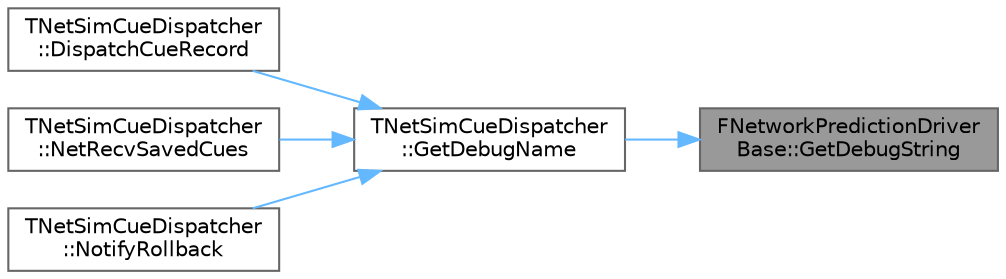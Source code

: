 digraph "FNetworkPredictionDriverBase::GetDebugString"
{
 // INTERACTIVE_SVG=YES
 // LATEX_PDF_SIZE
  bgcolor="transparent";
  edge [fontname=Helvetica,fontsize=10,labelfontname=Helvetica,labelfontsize=10];
  node [fontname=Helvetica,fontsize=10,shape=box,height=0.2,width=0.4];
  rankdir="RL";
  Node1 [id="Node000001",label="FNetworkPredictionDriver\lBase::GetDebugString",height=0.2,width=0.4,color="gray40", fillcolor="grey60", style="filled", fontcolor="black",tooltip=" "];
  Node1 -> Node2 [id="edge1_Node000001_Node000002",dir="back",color="steelblue1",style="solid",tooltip=" "];
  Node2 [id="Node000002",label="TNetSimCueDispatcher\l::GetDebugName",height=0.2,width=0.4,color="grey40", fillcolor="white", style="filled",URL="$d1/dbb/structTNetSimCueDispatcher.html#a1c2a7332c553f6ac1b4bce34bc0164b8",tooltip=" "];
  Node2 -> Node3 [id="edge2_Node000002_Node000003",dir="back",color="steelblue1",style="solid",tooltip=" "];
  Node3 [id="Node000003",label="TNetSimCueDispatcher\l::DispatchCueRecord",height=0.2,width=0.4,color="grey40", fillcolor="white", style="filled",URL="$d1/dbb/structTNetSimCueDispatcher.html#aa33c1c5271b436191cdd91ed7c2e5f11",tooltip=" "];
  Node2 -> Node4 [id="edge3_Node000002_Node000004",dir="back",color="steelblue1",style="solid",tooltip=" "];
  Node4 [id="Node000004",label="TNetSimCueDispatcher\l::NetRecvSavedCues",height=0.2,width=0.4,color="grey40", fillcolor="white", style="filled",URL="$d1/dbb/structTNetSimCueDispatcher.html#ae53d75d02be3391bfe7d6235cb4df7a7",tooltip=" "];
  Node2 -> Node5 [id="edge4_Node000002_Node000005",dir="back",color="steelblue1",style="solid",tooltip=" "];
  Node5 [id="Node000005",label="TNetSimCueDispatcher\l::NotifyRollback",height=0.2,width=0.4,color="grey40", fillcolor="white", style="filled",URL="$d1/dbb/structTNetSimCueDispatcher.html#a0fd57d2798285721e2460b608bb47daf",tooltip=" "];
}
